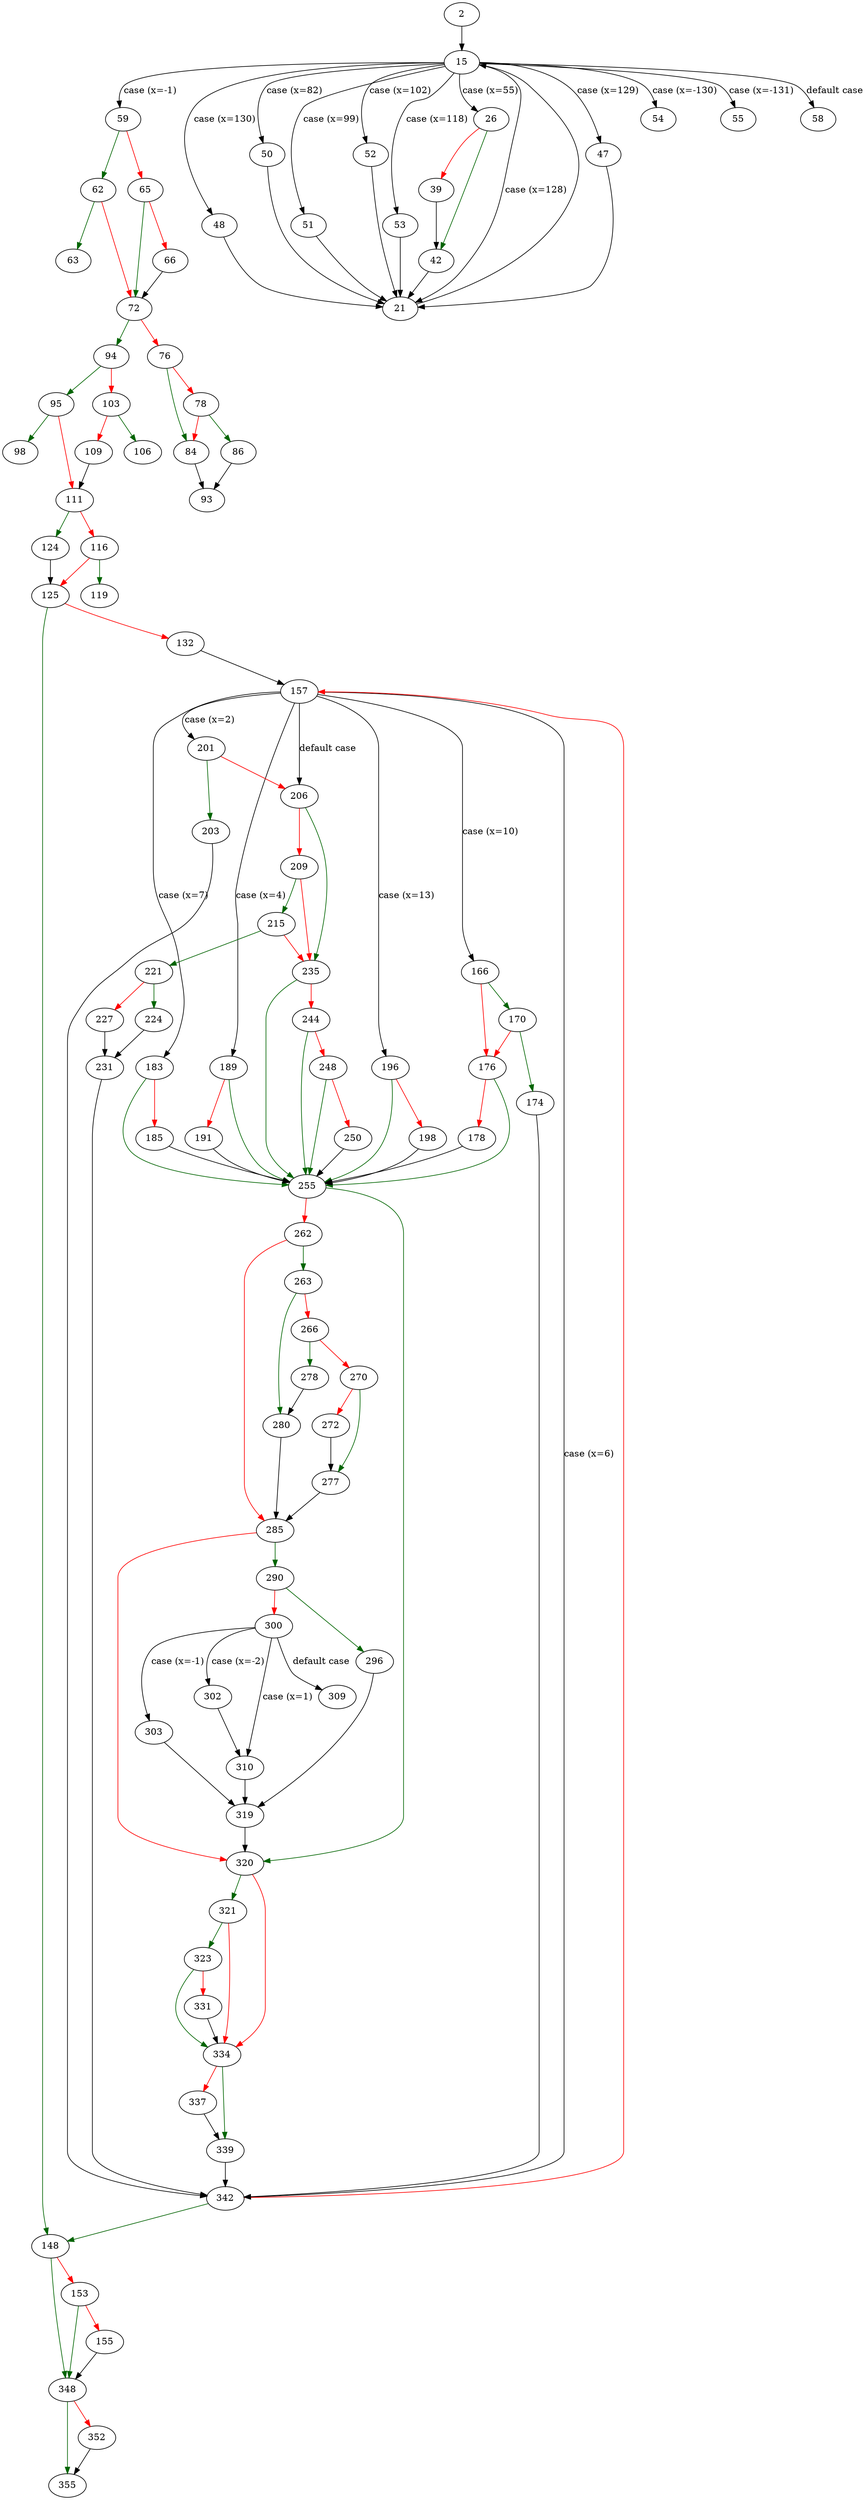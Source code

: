 strict digraph "main" {
	// Node definitions.
	2 [entry=true];
	15;
	59;
	26;
	21;
	47;
	48;
	50;
	51;
	52;
	53;
	54;
	55;
	58;
	42;
	39;
	62;
	65;
	63;
	72;
	66;
	94;
	76;
	84;
	78;
	86;
	93;
	95;
	103;
	98;
	111;
	106;
	109;
	124;
	116;
	119;
	125;
	148;
	132;
	157;
	348;
	153;
	155;
	342;
	166;
	183;
	189;
	196;
	201;
	206;
	170;
	176;
	174;
	255;
	178;
	185;
	191;
	198;
	203;
	235;
	209;
	215;
	221;
	224;
	227;
	231;
	244;
	248;
	250;
	320;
	262;
	263;
	285;
	280;
	266;
	278;
	270;
	277;
	272;
	290;
	296;
	300;
	319;
	310;
	302;
	303;
	309;
	321;
	334;
	323;
	331;
	339;
	337;
	355;
	352;

	// Edge definitions.
	2 -> 15;
	15 -> 59 [
		cond="case (x=-1)"
		label="case (x=-1)"
	];
	15 -> 26 [
		cond="case (x=55)"
		label="case (x=55)"
	];
	15 -> 21 [
		cond="case (x=128)"
		label="case (x=128)"
	];
	15 -> 47 [
		cond="case (x=129)"
		label="case (x=129)"
	];
	15 -> 48 [
		cond="case (x=130)"
		label="case (x=130)"
	];
	15 -> 50 [
		cond="case (x=82)"
		label="case (x=82)"
	];
	15 -> 51 [
		cond="case (x=99)"
		label="case (x=99)"
	];
	15 -> 52 [
		cond="case (x=102)"
		label="case (x=102)"
	];
	15 -> 53 [
		cond="case (x=118)"
		label="case (x=118)"
	];
	15 -> 54 [
		cond="case (x=-130)"
		label="case (x=-130)"
	];
	15 -> 55 [
		cond="case (x=-131)"
		label="case (x=-131)"
	];
	15 -> 58 [
		cond="default case"
		label="default case"
	];
	59 -> 62 [
		color=darkgreen
		cond=true
	];
	59 -> 65 [
		color=red
		cond=false
	];
	26 -> 42 [
		color=darkgreen
		cond=true
	];
	26 -> 39 [
		color=red
		cond=false
	];
	21 -> 15;
	47 -> 21;
	48 -> 21;
	50 -> 21;
	51 -> 21;
	52 -> 21;
	53 -> 21;
	42 -> 21;
	39 -> 42;
	62 -> 63 [
		color=darkgreen
		cond=true
	];
	62 -> 72 [
		color=red
		cond=false
	];
	65 -> 72 [
		color=darkgreen
		cond=true
	];
	65 -> 66 [
		color=red
		cond=false
	];
	72 -> 94 [
		color=darkgreen
		cond=true
	];
	72 -> 76 [
		color=red
		cond=false
	];
	66 -> 72;
	94 -> 95 [
		color=darkgreen
		cond=true
	];
	94 -> 103 [
		color=red
		cond=false
	];
	76 -> 84 [
		color=darkgreen
		cond=true
	];
	76 -> 78 [
		color=red
		cond=false
	];
	84 -> 93;
	78 -> 84 [
		color=red
		cond=false
	];
	78 -> 86 [
		color=darkgreen
		cond=true
	];
	86 -> 93;
	95 -> 98 [
		color=darkgreen
		cond=true
	];
	95 -> 111 [
		color=red
		cond=false
	];
	103 -> 106 [
		color=darkgreen
		cond=true
	];
	103 -> 109 [
		color=red
		cond=false
	];
	111 -> 124 [
		color=darkgreen
		cond=true
	];
	111 -> 116 [
		color=red
		cond=false
	];
	109 -> 111;
	124 -> 125;
	116 -> 119 [
		color=darkgreen
		cond=true
	];
	116 -> 125 [
		color=red
		cond=false
	];
	125 -> 148 [
		color=darkgreen
		cond=true
	];
	125 -> 132 [
		color=red
		cond=false
	];
	148 -> 348 [
		color=darkgreen
		cond=true
	];
	148 -> 153 [
		color=red
		cond=false
	];
	132 -> 157;
	157 -> 342 [
		cond="case (x=6)"
		label="case (x=6)"
	];
	157 -> 166 [
		cond="case (x=10)"
		label="case (x=10)"
	];
	157 -> 183 [
		cond="case (x=7)"
		label="case (x=7)"
	];
	157 -> 189 [
		cond="case (x=4)"
		label="case (x=4)"
	];
	157 -> 196 [
		cond="case (x=13)"
		label="case (x=13)"
	];
	157 -> 201 [
		cond="case (x=2)"
		label="case (x=2)"
	];
	157 -> 206 [
		cond="default case"
		label="default case"
	];
	348 -> 355 [
		color=darkgreen
		cond=true
	];
	348 -> 352 [
		color=red
		cond=false
	];
	153 -> 348 [
		color=darkgreen
		cond=true
	];
	153 -> 155 [
		color=red
		cond=false
	];
	155 -> 348;
	342 -> 148 [
		color=darkgreen
		cond=true
	];
	342 -> 157 [
		color=red
		cond=false
	];
	166 -> 170 [
		color=darkgreen
		cond=true
	];
	166 -> 176 [
		color=red
		cond=false
	];
	183 -> 255 [
		color=darkgreen
		cond=true
	];
	183 -> 185 [
		color=red
		cond=false
	];
	189 -> 255 [
		color=darkgreen
		cond=true
	];
	189 -> 191 [
		color=red
		cond=false
	];
	196 -> 255 [
		color=darkgreen
		cond=true
	];
	196 -> 198 [
		color=red
		cond=false
	];
	201 -> 206 [
		color=red
		cond=false
	];
	201 -> 203 [
		color=darkgreen
		cond=true
	];
	206 -> 235 [
		color=darkgreen
		cond=true
	];
	206 -> 209 [
		color=red
		cond=false
	];
	170 -> 176 [
		color=red
		cond=false
	];
	170 -> 174 [
		color=darkgreen
		cond=true
	];
	176 -> 255 [
		color=darkgreen
		cond=true
	];
	176 -> 178 [
		color=red
		cond=false
	];
	174 -> 342;
	255 -> 320 [
		color=darkgreen
		cond=true
	];
	255 -> 262 [
		color=red
		cond=false
	];
	178 -> 255;
	185 -> 255;
	191 -> 255;
	198 -> 255;
	203 -> 342;
	235 -> 255 [
		color=darkgreen
		cond=true
	];
	235 -> 244 [
		color=red
		cond=false
	];
	209 -> 235 [
		color=red
		cond=false
	];
	209 -> 215 [
		color=darkgreen
		cond=true
	];
	215 -> 235 [
		color=red
		cond=false
	];
	215 -> 221 [
		color=darkgreen
		cond=true
	];
	221 -> 224 [
		color=darkgreen
		cond=true
	];
	221 -> 227 [
		color=red
		cond=false
	];
	224 -> 231;
	227 -> 231;
	231 -> 342;
	244 -> 255 [
		color=darkgreen
		cond=true
	];
	244 -> 248 [
		color=red
		cond=false
	];
	248 -> 255 [
		color=darkgreen
		cond=true
	];
	248 -> 250 [
		color=red
		cond=false
	];
	250 -> 255;
	320 -> 321 [
		color=darkgreen
		cond=true
	];
	320 -> 334 [
		color=red
		cond=false
	];
	262 -> 263 [
		color=darkgreen
		cond=true
	];
	262 -> 285 [
		color=red
		cond=false
	];
	263 -> 280 [
		color=darkgreen
		cond=true
	];
	263 -> 266 [
		color=red
		cond=false
	];
	285 -> 320 [
		color=red
		cond=false
	];
	285 -> 290 [
		color=darkgreen
		cond=true
	];
	280 -> 285;
	266 -> 278 [
		color=darkgreen
		cond=true
	];
	266 -> 270 [
		color=red
		cond=false
	];
	278 -> 280;
	270 -> 277 [
		color=darkgreen
		cond=true
	];
	270 -> 272 [
		color=red
		cond=false
	];
	277 -> 285;
	272 -> 277;
	290 -> 296 [
		color=darkgreen
		cond=true
	];
	290 -> 300 [
		color=red
		cond=false
	];
	296 -> 319;
	300 -> 310 [
		cond="case (x=1)"
		label="case (x=1)"
	];
	300 -> 302 [
		cond="case (x=-2)"
		label="case (x=-2)"
	];
	300 -> 303 [
		cond="case (x=-1)"
		label="case (x=-1)"
	];
	300 -> 309 [
		cond="default case"
		label="default case"
	];
	319 -> 320;
	310 -> 319;
	302 -> 310;
	303 -> 319;
	321 -> 334 [
		color=red
		cond=false
	];
	321 -> 323 [
		color=darkgreen
		cond=true
	];
	334 -> 339 [
		color=darkgreen
		cond=true
	];
	334 -> 337 [
		color=red
		cond=false
	];
	323 -> 334 [
		color=darkgreen
		cond=true
	];
	323 -> 331 [
		color=red
		cond=false
	];
	331 -> 334;
	339 -> 342;
	337 -> 339;
	352 -> 355;
}
